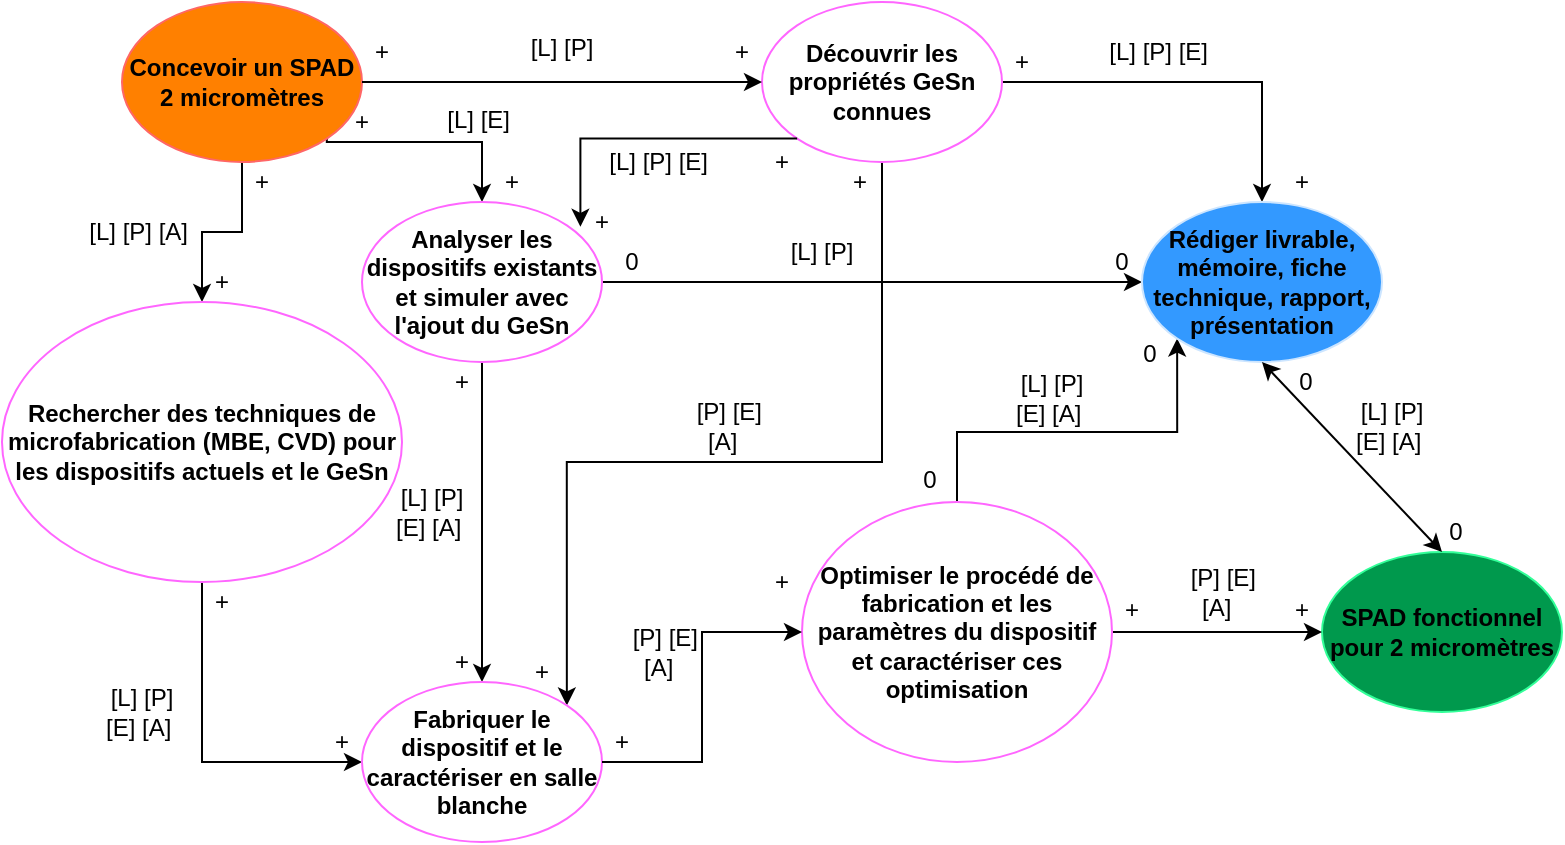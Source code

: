 <mxfile version="22.0.8" type="github">
  <diagram name="Page-1" id="6sgQ7mZHR1NJ1wXFVXwH">
    <mxGraphModel dx="1002" dy="569" grid="1" gridSize="10" guides="1" tooltips="1" connect="1" arrows="1" fold="1" page="1" pageScale="1" pageWidth="850" pageHeight="1100" math="0" shadow="0">
      <root>
        <mxCell id="0" />
        <mxCell id="1" parent="0" />
        <mxCell id="z_G34_HntLP7hV_ctuyc-14" style="edgeStyle=orthogonalEdgeStyle;rounded=0;orthogonalLoop=1;jettySize=auto;html=1;exitX=0.5;exitY=1;exitDx=0;exitDy=0;entryX=0.5;entryY=0;entryDx=0;entryDy=0;" parent="1" source="z_G34_HntLP7hV_ctuyc-1" target="z_G34_HntLP7hV_ctuyc-5" edge="1">
          <mxGeometry relative="1" as="geometry" />
        </mxCell>
        <mxCell id="z_G34_HntLP7hV_ctuyc-36" style="edgeStyle=orthogonalEdgeStyle;rounded=0;orthogonalLoop=1;jettySize=auto;html=1;exitX=1;exitY=1;exitDx=0;exitDy=0;entryX=0.5;entryY=0;entryDx=0;entryDy=0;" parent="1" source="z_G34_HntLP7hV_ctuyc-1" target="z_G34_HntLP7hV_ctuyc-4" edge="1">
          <mxGeometry relative="1" as="geometry">
            <Array as="points">
              <mxPoint x="162" y="130" />
              <mxPoint x="240" y="130" />
            </Array>
          </mxGeometry>
        </mxCell>
        <mxCell id="z_G34_HntLP7hV_ctuyc-1" value="Concevoir un SPAD 2 micromètres" style="ellipse;whiteSpace=wrap;html=1;fontStyle=1;fillColor=#FF8000;strokeColor=#FF6666;" parent="1" vertex="1">
          <mxGeometry x="60" y="60" width="120" height="80" as="geometry" />
        </mxCell>
        <mxCell id="z_G34_HntLP7hV_ctuyc-2" value="SPAD fonctionnel pour 2 micromètres" style="ellipse;whiteSpace=wrap;html=1;fontStyle=1;strokeColor=#33FF99;fillColor=#00994D;" parent="1" vertex="1">
          <mxGeometry x="660" y="335" width="120" height="80" as="geometry" />
        </mxCell>
        <mxCell id="84NWz5OuLmp8BpoFs3TF-4" style="edgeStyle=orthogonalEdgeStyle;rounded=0;orthogonalLoop=1;jettySize=auto;html=1;exitX=0.5;exitY=1;exitDx=0;exitDy=0;entryX=1;entryY=0;entryDx=0;entryDy=0;" edge="1" parent="1" source="z_G34_HntLP7hV_ctuyc-3" target="z_G34_HntLP7hV_ctuyc-6">
          <mxGeometry relative="1" as="geometry">
            <Array as="points">
              <mxPoint x="440" y="290" />
              <mxPoint x="282" y="290" />
            </Array>
          </mxGeometry>
        </mxCell>
        <mxCell id="84NWz5OuLmp8BpoFs3TF-7" style="edgeStyle=orthogonalEdgeStyle;rounded=0;orthogonalLoop=1;jettySize=auto;html=1;exitX=1;exitY=0.5;exitDx=0;exitDy=0;entryX=0.5;entryY=0;entryDx=0;entryDy=0;" edge="1" parent="1" source="z_G34_HntLP7hV_ctuyc-3" target="z_G34_HntLP7hV_ctuyc-30">
          <mxGeometry relative="1" as="geometry" />
        </mxCell>
        <mxCell id="z_G34_HntLP7hV_ctuyc-3" value="Découvrir les propriétés GeSn connues" style="ellipse;whiteSpace=wrap;html=1;fontStyle=1;strokeColor=#FF66FF;" parent="1" vertex="1">
          <mxGeometry x="380" y="60" width="120" height="80" as="geometry" />
        </mxCell>
        <mxCell id="z_G34_HntLP7hV_ctuyc-17" style="edgeStyle=orthogonalEdgeStyle;rounded=0;orthogonalLoop=1;jettySize=auto;html=1;exitX=0.5;exitY=1;exitDx=0;exitDy=0;" parent="1" source="z_G34_HntLP7hV_ctuyc-4" target="z_G34_HntLP7hV_ctuyc-6" edge="1">
          <mxGeometry relative="1" as="geometry" />
        </mxCell>
        <mxCell id="84NWz5OuLmp8BpoFs3TF-9" style="edgeStyle=orthogonalEdgeStyle;rounded=0;orthogonalLoop=1;jettySize=auto;html=1;exitX=1;exitY=0.5;exitDx=0;exitDy=0;entryX=0;entryY=0.5;entryDx=0;entryDy=0;" edge="1" parent="1" source="z_G34_HntLP7hV_ctuyc-4" target="z_G34_HntLP7hV_ctuyc-30">
          <mxGeometry relative="1" as="geometry" />
        </mxCell>
        <mxCell id="z_G34_HntLP7hV_ctuyc-4" value="Analyser les dispositifs existants et simuler avec l&#39;ajout du GeSn" style="ellipse;whiteSpace=wrap;html=1;fontStyle=1;strokeColor=#FF66FF;" parent="1" vertex="1">
          <mxGeometry x="180" y="160" width="120" height="80" as="geometry" />
        </mxCell>
        <mxCell id="z_G34_HntLP7hV_ctuyc-16" style="edgeStyle=orthogonalEdgeStyle;rounded=0;orthogonalLoop=1;jettySize=auto;html=1;exitX=0.5;exitY=1;exitDx=0;exitDy=0;entryX=0;entryY=0.5;entryDx=0;entryDy=0;" parent="1" source="z_G34_HntLP7hV_ctuyc-5" target="z_G34_HntLP7hV_ctuyc-6" edge="1">
          <mxGeometry relative="1" as="geometry" />
        </mxCell>
        <mxCell id="z_G34_HntLP7hV_ctuyc-5" value="Rechercher des techniques de microfabrication (MBE, CVD) pour les dispositifs actuels et le GeSn" style="ellipse;whiteSpace=wrap;html=1;fontStyle=1;strokeColor=#FF66FF;" parent="1" vertex="1">
          <mxGeometry y="210" width="200" height="140" as="geometry" />
        </mxCell>
        <mxCell id="z_G34_HntLP7hV_ctuyc-6" value="Fabriquer le dispositif et le caractériser en salle blanche" style="ellipse;whiteSpace=wrap;html=1;fontStyle=1;strokeColor=#FF66FF;" parent="1" vertex="1">
          <mxGeometry x="180" y="400" width="120" height="80" as="geometry" />
        </mxCell>
        <mxCell id="84NWz5OuLmp8BpoFs3TF-8" style="edgeStyle=orthogonalEdgeStyle;rounded=0;orthogonalLoop=1;jettySize=auto;html=1;exitX=1;exitY=0.5;exitDx=0;exitDy=0;" edge="1" parent="1" source="z_G34_HntLP7hV_ctuyc-7" target="z_G34_HntLP7hV_ctuyc-2">
          <mxGeometry relative="1" as="geometry" />
        </mxCell>
        <mxCell id="84NWz5OuLmp8BpoFs3TF-12" style="edgeStyle=orthogonalEdgeStyle;rounded=0;orthogonalLoop=1;jettySize=auto;html=1;exitX=0.5;exitY=0;exitDx=0;exitDy=0;entryX=0;entryY=1;entryDx=0;entryDy=0;" edge="1" parent="1" source="z_G34_HntLP7hV_ctuyc-7" target="z_G34_HntLP7hV_ctuyc-30">
          <mxGeometry relative="1" as="geometry" />
        </mxCell>
        <mxCell id="z_G34_HntLP7hV_ctuyc-7" value="Optimiser le procédé de fabrication et les paramètres du dispositif et caractériser ces optimisation" style="ellipse;whiteSpace=wrap;html=1;fontStyle=1;strokeColor=#FF66FF;" parent="1" vertex="1">
          <mxGeometry x="400" y="310" width="155" height="130" as="geometry" />
        </mxCell>
        <mxCell id="z_G34_HntLP7hV_ctuyc-30" value="Rédiger livrable, mémoire, fiche technique, rapport, présentation" style="ellipse;whiteSpace=wrap;html=1;fontStyle=1;fillColor=#3399FF;strokeColor=#CCE5FF;" parent="1" vertex="1">
          <mxGeometry x="570" y="160" width="120" height="80" as="geometry" />
        </mxCell>
        <mxCell id="84NWz5OuLmp8BpoFs3TF-6" style="edgeStyle=orthogonalEdgeStyle;rounded=0;orthogonalLoop=1;jettySize=auto;html=1;exitX=1;exitY=0.5;exitDx=0;exitDy=0;entryX=0;entryY=0.5;entryDx=0;entryDy=0;" edge="1" parent="1" source="z_G34_HntLP7hV_ctuyc-6" target="z_G34_HntLP7hV_ctuyc-7">
          <mxGeometry relative="1" as="geometry" />
        </mxCell>
        <mxCell id="84NWz5OuLmp8BpoFs3TF-11" value="[L] [P]" style="text;strokeColor=none;align=center;fillColor=none;html=1;verticalAlign=middle;whiteSpace=wrap;rounded=0;" vertex="1" parent="1">
          <mxGeometry x="250" y="68" width="60" height="30" as="geometry" />
        </mxCell>
        <mxCell id="84NWz5OuLmp8BpoFs3TF-13" value="+" style="text;strokeColor=none;align=center;fillColor=none;html=1;verticalAlign=middle;whiteSpace=wrap;rounded=0;" vertex="1" parent="1">
          <mxGeometry x="180" y="75" width="20" height="20" as="geometry" />
        </mxCell>
        <mxCell id="84NWz5OuLmp8BpoFs3TF-15" value="" style="edgeStyle=orthogonalEdgeStyle;rounded=0;orthogonalLoop=1;jettySize=auto;html=1;exitX=1;exitY=0.5;exitDx=0;exitDy=0;entryX=0;entryY=0.5;entryDx=0;entryDy=0;" edge="1" parent="1" source="z_G34_HntLP7hV_ctuyc-1" target="z_G34_HntLP7hV_ctuyc-3">
          <mxGeometry relative="1" as="geometry">
            <mxPoint x="275" y="100" as="targetPoint" />
            <mxPoint x="180" y="100" as="sourcePoint" />
            <Array as="points">
              <mxPoint x="240" y="100" />
              <mxPoint x="240" y="100" />
            </Array>
          </mxGeometry>
        </mxCell>
        <mxCell id="84NWz5OuLmp8BpoFs3TF-18" value="+" style="text;strokeColor=none;align=center;fillColor=none;html=1;verticalAlign=middle;whiteSpace=wrap;rounded=0;" vertex="1" parent="1">
          <mxGeometry x="360" y="75" width="20" height="20" as="geometry" />
        </mxCell>
        <mxCell id="84NWz5OuLmp8BpoFs3TF-23" value="[L] [P] [E]&amp;nbsp;" style="text;strokeColor=none;align=center;fillColor=none;html=1;verticalAlign=middle;whiteSpace=wrap;rounded=0;" vertex="1" parent="1">
          <mxGeometry x="550" y="70" width="60" height="30" as="geometry" />
        </mxCell>
        <mxCell id="84NWz5OuLmp8BpoFs3TF-25" value="+" style="text;strokeColor=none;align=center;fillColor=none;html=1;verticalAlign=middle;whiteSpace=wrap;rounded=0;" vertex="1" parent="1">
          <mxGeometry x="640" y="140" width="20" height="20" as="geometry" />
        </mxCell>
        <mxCell id="84NWz5OuLmp8BpoFs3TF-26" value="[L] [E]&amp;nbsp;" style="text;strokeColor=none;align=center;fillColor=none;html=1;verticalAlign=middle;whiteSpace=wrap;rounded=0;" vertex="1" parent="1">
          <mxGeometry x="215" y="104" width="50" height="30" as="geometry" />
        </mxCell>
        <mxCell id="84NWz5OuLmp8BpoFs3TF-27" value="+" style="text;strokeColor=none;align=center;fillColor=none;html=1;verticalAlign=middle;whiteSpace=wrap;rounded=0;" vertex="1" parent="1">
          <mxGeometry x="170" y="110" width="20" height="20" as="geometry" />
        </mxCell>
        <mxCell id="84NWz5OuLmp8BpoFs3TF-28" value="+" style="text;strokeColor=none;align=center;fillColor=none;html=1;verticalAlign=middle;whiteSpace=wrap;rounded=0;" vertex="1" parent="1">
          <mxGeometry x="245" y="140" width="20" height="20" as="geometry" />
        </mxCell>
        <mxCell id="84NWz5OuLmp8BpoFs3TF-29" style="edgeStyle=orthogonalEdgeStyle;rounded=0;orthogonalLoop=1;jettySize=auto;html=1;exitX=0;exitY=1;exitDx=0;exitDy=0;entryX=0.91;entryY=0.155;entryDx=0;entryDy=0;entryPerimeter=0;" edge="1" parent="1" source="z_G34_HntLP7hV_ctuyc-3" target="z_G34_HntLP7hV_ctuyc-4">
          <mxGeometry relative="1" as="geometry" />
        </mxCell>
        <mxCell id="84NWz5OuLmp8BpoFs3TF-30" value="[L] [P] [E]&amp;nbsp;" style="text;strokeColor=none;align=center;fillColor=none;html=1;verticalAlign=middle;whiteSpace=wrap;rounded=0;" vertex="1" parent="1">
          <mxGeometry x="300" y="125" width="60" height="30" as="geometry" />
        </mxCell>
        <mxCell id="84NWz5OuLmp8BpoFs3TF-31" value="+" style="text;strokeColor=none;align=center;fillColor=none;html=1;verticalAlign=middle;whiteSpace=wrap;rounded=0;" vertex="1" parent="1">
          <mxGeometry x="380" y="130" width="20" height="20" as="geometry" />
        </mxCell>
        <mxCell id="84NWz5OuLmp8BpoFs3TF-32" value="+" style="text;strokeColor=none;align=center;fillColor=none;html=1;verticalAlign=middle;whiteSpace=wrap;rounded=0;" vertex="1" parent="1">
          <mxGeometry x="290" y="160" width="20" height="20" as="geometry" />
        </mxCell>
        <mxCell id="84NWz5OuLmp8BpoFs3TF-33" value="[L] [P] [A]&amp;nbsp;" style="text;strokeColor=none;align=center;fillColor=none;html=1;verticalAlign=middle;whiteSpace=wrap;rounded=0;" vertex="1" parent="1">
          <mxGeometry x="40" y="160" width="60" height="30" as="geometry" />
        </mxCell>
        <mxCell id="84NWz5OuLmp8BpoFs3TF-34" value="+" style="text;strokeColor=none;align=center;fillColor=none;html=1;verticalAlign=middle;whiteSpace=wrap;rounded=0;" vertex="1" parent="1">
          <mxGeometry x="120" y="140" width="20" height="20" as="geometry" />
        </mxCell>
        <mxCell id="84NWz5OuLmp8BpoFs3TF-35" value="+" style="text;strokeColor=none;align=center;fillColor=none;html=1;verticalAlign=middle;whiteSpace=wrap;rounded=0;" vertex="1" parent="1">
          <mxGeometry x="100" y="190" width="20" height="20" as="geometry" />
        </mxCell>
        <mxCell id="84NWz5OuLmp8BpoFs3TF-38" value="+" style="text;strokeColor=none;align=center;fillColor=none;html=1;verticalAlign=middle;whiteSpace=wrap;rounded=0;" vertex="1" parent="1">
          <mxGeometry x="500" y="80" width="20" height="20" as="geometry" />
        </mxCell>
        <mxCell id="84NWz5OuLmp8BpoFs3TF-39" value="[L] [P] [E] [A]&amp;nbsp;" style="text;strokeColor=none;align=center;fillColor=none;html=1;verticalAlign=middle;whiteSpace=wrap;rounded=0;" vertex="1" parent="1">
          <mxGeometry x="45" y="400" width="50" height="30" as="geometry" />
        </mxCell>
        <mxCell id="84NWz5OuLmp8BpoFs3TF-40" value="+" style="text;strokeColor=none;align=center;fillColor=none;html=1;verticalAlign=middle;whiteSpace=wrap;rounded=0;" vertex="1" parent="1">
          <mxGeometry x="100" y="350" width="20" height="20" as="geometry" />
        </mxCell>
        <mxCell id="84NWz5OuLmp8BpoFs3TF-41" value="+" style="text;strokeColor=none;align=center;fillColor=none;html=1;verticalAlign=middle;whiteSpace=wrap;rounded=0;" vertex="1" parent="1">
          <mxGeometry x="160" y="420" width="20" height="20" as="geometry" />
        </mxCell>
        <mxCell id="84NWz5OuLmp8BpoFs3TF-42" value="[L] [P] [E] [A]&amp;nbsp;" style="text;strokeColor=none;align=center;fillColor=none;html=1;verticalAlign=middle;whiteSpace=wrap;rounded=0;" vertex="1" parent="1">
          <mxGeometry x="190" y="300" width="50" height="30" as="geometry" />
        </mxCell>
        <mxCell id="84NWz5OuLmp8BpoFs3TF-43" value="+" style="text;strokeColor=none;align=center;fillColor=none;html=1;verticalAlign=middle;whiteSpace=wrap;rounded=0;" vertex="1" parent="1">
          <mxGeometry x="220" y="240" width="20" height="20" as="geometry" />
        </mxCell>
        <mxCell id="84NWz5OuLmp8BpoFs3TF-44" value="+" style="text;strokeColor=none;align=center;fillColor=none;html=1;verticalAlign=middle;whiteSpace=wrap;rounded=0;" vertex="1" parent="1">
          <mxGeometry x="220" y="380" width="20" height="20" as="geometry" />
        </mxCell>
        <mxCell id="84NWz5OuLmp8BpoFs3TF-45" value="+" style="text;strokeColor=none;align=center;fillColor=none;html=1;verticalAlign=middle;whiteSpace=wrap;rounded=0;" vertex="1" parent="1">
          <mxGeometry x="300" y="420" width="20" height="20" as="geometry" />
        </mxCell>
        <mxCell id="84NWz5OuLmp8BpoFs3TF-46" value="+" style="text;strokeColor=none;align=center;fillColor=none;html=1;verticalAlign=middle;whiteSpace=wrap;rounded=0;" vertex="1" parent="1">
          <mxGeometry x="380" y="340" width="20" height="20" as="geometry" />
        </mxCell>
        <mxCell id="84NWz5OuLmp8BpoFs3TF-49" value="&amp;nbsp;[P] [E] [A]&amp;nbsp;" style="text;strokeColor=none;align=center;fillColor=none;html=1;verticalAlign=middle;whiteSpace=wrap;rounded=0;" vertex="1" parent="1">
          <mxGeometry x="305" y="370" width="50" height="30" as="geometry" />
        </mxCell>
        <mxCell id="84NWz5OuLmp8BpoFs3TF-50" value="+" style="text;strokeColor=none;align=center;fillColor=none;html=1;verticalAlign=middle;whiteSpace=wrap;rounded=0;" vertex="1" parent="1">
          <mxGeometry x="260" y="385" width="20" height="20" as="geometry" />
        </mxCell>
        <mxCell id="84NWz5OuLmp8BpoFs3TF-51" value="+" style="text;strokeColor=none;align=center;fillColor=none;html=1;verticalAlign=middle;whiteSpace=wrap;rounded=0;" vertex="1" parent="1">
          <mxGeometry x="419" y="140" width="20" height="20" as="geometry" />
        </mxCell>
        <mxCell id="84NWz5OuLmp8BpoFs3TF-52" value="&amp;nbsp;[P] [E] [A]&amp;nbsp;" style="text;strokeColor=none;align=center;fillColor=none;html=1;verticalAlign=middle;whiteSpace=wrap;rounded=0;" vertex="1" parent="1">
          <mxGeometry x="337" y="257" width="50" height="30" as="geometry" />
        </mxCell>
        <mxCell id="84NWz5OuLmp8BpoFs3TF-53" value="[L] [P]" style="text;strokeColor=none;align=center;fillColor=none;html=1;verticalAlign=middle;whiteSpace=wrap;rounded=0;" vertex="1" parent="1">
          <mxGeometry x="380" y="170" width="60" height="30" as="geometry" />
        </mxCell>
        <mxCell id="84NWz5OuLmp8BpoFs3TF-54" value="0" style="text;strokeColor=none;align=center;fillColor=none;html=1;verticalAlign=middle;whiteSpace=wrap;rounded=0;" vertex="1" parent="1">
          <mxGeometry x="305" y="180" width="20" height="20" as="geometry" />
        </mxCell>
        <mxCell id="84NWz5OuLmp8BpoFs3TF-55" value="0" style="text;strokeColor=none;align=center;fillColor=none;html=1;verticalAlign=middle;whiteSpace=wrap;rounded=0;" vertex="1" parent="1">
          <mxGeometry x="550" y="180" width="20" height="20" as="geometry" />
        </mxCell>
        <mxCell id="84NWz5OuLmp8BpoFs3TF-56" value="0" style="text;strokeColor=none;align=center;fillColor=none;html=1;verticalAlign=middle;whiteSpace=wrap;rounded=0;" vertex="1" parent="1">
          <mxGeometry x="454" y="289" width="20" height="20" as="geometry" />
        </mxCell>
        <mxCell id="84NWz5OuLmp8BpoFs3TF-57" value="0" style="text;strokeColor=none;align=center;fillColor=none;html=1;verticalAlign=middle;whiteSpace=wrap;rounded=0;" vertex="1" parent="1">
          <mxGeometry x="564" y="226" width="20" height="20" as="geometry" />
        </mxCell>
        <mxCell id="84NWz5OuLmp8BpoFs3TF-58" value="[L] [P] [E] [A]&amp;nbsp;" style="text;strokeColor=none;align=center;fillColor=none;html=1;verticalAlign=middle;whiteSpace=wrap;rounded=0;" vertex="1" parent="1">
          <mxGeometry x="500" y="243" width="50" height="30" as="geometry" />
        </mxCell>
        <mxCell id="84NWz5OuLmp8BpoFs3TF-59" value="+" style="text;strokeColor=none;align=center;fillColor=none;html=1;verticalAlign=middle;whiteSpace=wrap;rounded=0;" vertex="1" parent="1">
          <mxGeometry x="555" y="354" width="20" height="20" as="geometry" />
        </mxCell>
        <mxCell id="84NWz5OuLmp8BpoFs3TF-60" value="+" style="text;strokeColor=none;align=center;fillColor=none;html=1;verticalAlign=middle;whiteSpace=wrap;rounded=0;" vertex="1" parent="1">
          <mxGeometry x="640" y="354" width="20" height="20" as="geometry" />
        </mxCell>
        <mxCell id="84NWz5OuLmp8BpoFs3TF-61" value="&amp;nbsp;[P] [E] [A]&amp;nbsp;" style="text;strokeColor=none;align=center;fillColor=none;html=1;verticalAlign=middle;whiteSpace=wrap;rounded=0;" vertex="1" parent="1">
          <mxGeometry x="584" y="340" width="50" height="30" as="geometry" />
        </mxCell>
        <mxCell id="84NWz5OuLmp8BpoFs3TF-62" value="0" style="text;strokeColor=none;align=center;fillColor=none;html=1;verticalAlign=middle;whiteSpace=wrap;rounded=0;" vertex="1" parent="1">
          <mxGeometry x="642" y="240" width="20" height="20" as="geometry" />
        </mxCell>
        <mxCell id="84NWz5OuLmp8BpoFs3TF-63" value="0" style="text;strokeColor=none;align=center;fillColor=none;html=1;verticalAlign=middle;whiteSpace=wrap;rounded=0;" vertex="1" parent="1">
          <mxGeometry x="717" y="315" width="20" height="20" as="geometry" />
        </mxCell>
        <mxCell id="84NWz5OuLmp8BpoFs3TF-64" value="[L] [P] [E] [A]&amp;nbsp;" style="text;strokeColor=none;align=center;fillColor=none;html=1;verticalAlign=middle;whiteSpace=wrap;rounded=0;" vertex="1" parent="1">
          <mxGeometry x="670" y="257" width="50" height="30" as="geometry" />
        </mxCell>
        <mxCell id="84NWz5OuLmp8BpoFs3TF-67" value="" style="endArrow=classic;startArrow=classic;html=1;rounded=0;entryX=0.5;entryY=1;entryDx=0;entryDy=0;exitX=0.5;exitY=0;exitDx=0;exitDy=0;" edge="1" parent="1" source="z_G34_HntLP7hV_ctuyc-2" target="z_G34_HntLP7hV_ctuyc-30">
          <mxGeometry width="50" height="50" relative="1" as="geometry">
            <mxPoint x="490" y="280" as="sourcePoint" />
            <mxPoint x="540" y="230" as="targetPoint" />
          </mxGeometry>
        </mxCell>
      </root>
    </mxGraphModel>
  </diagram>
</mxfile>
